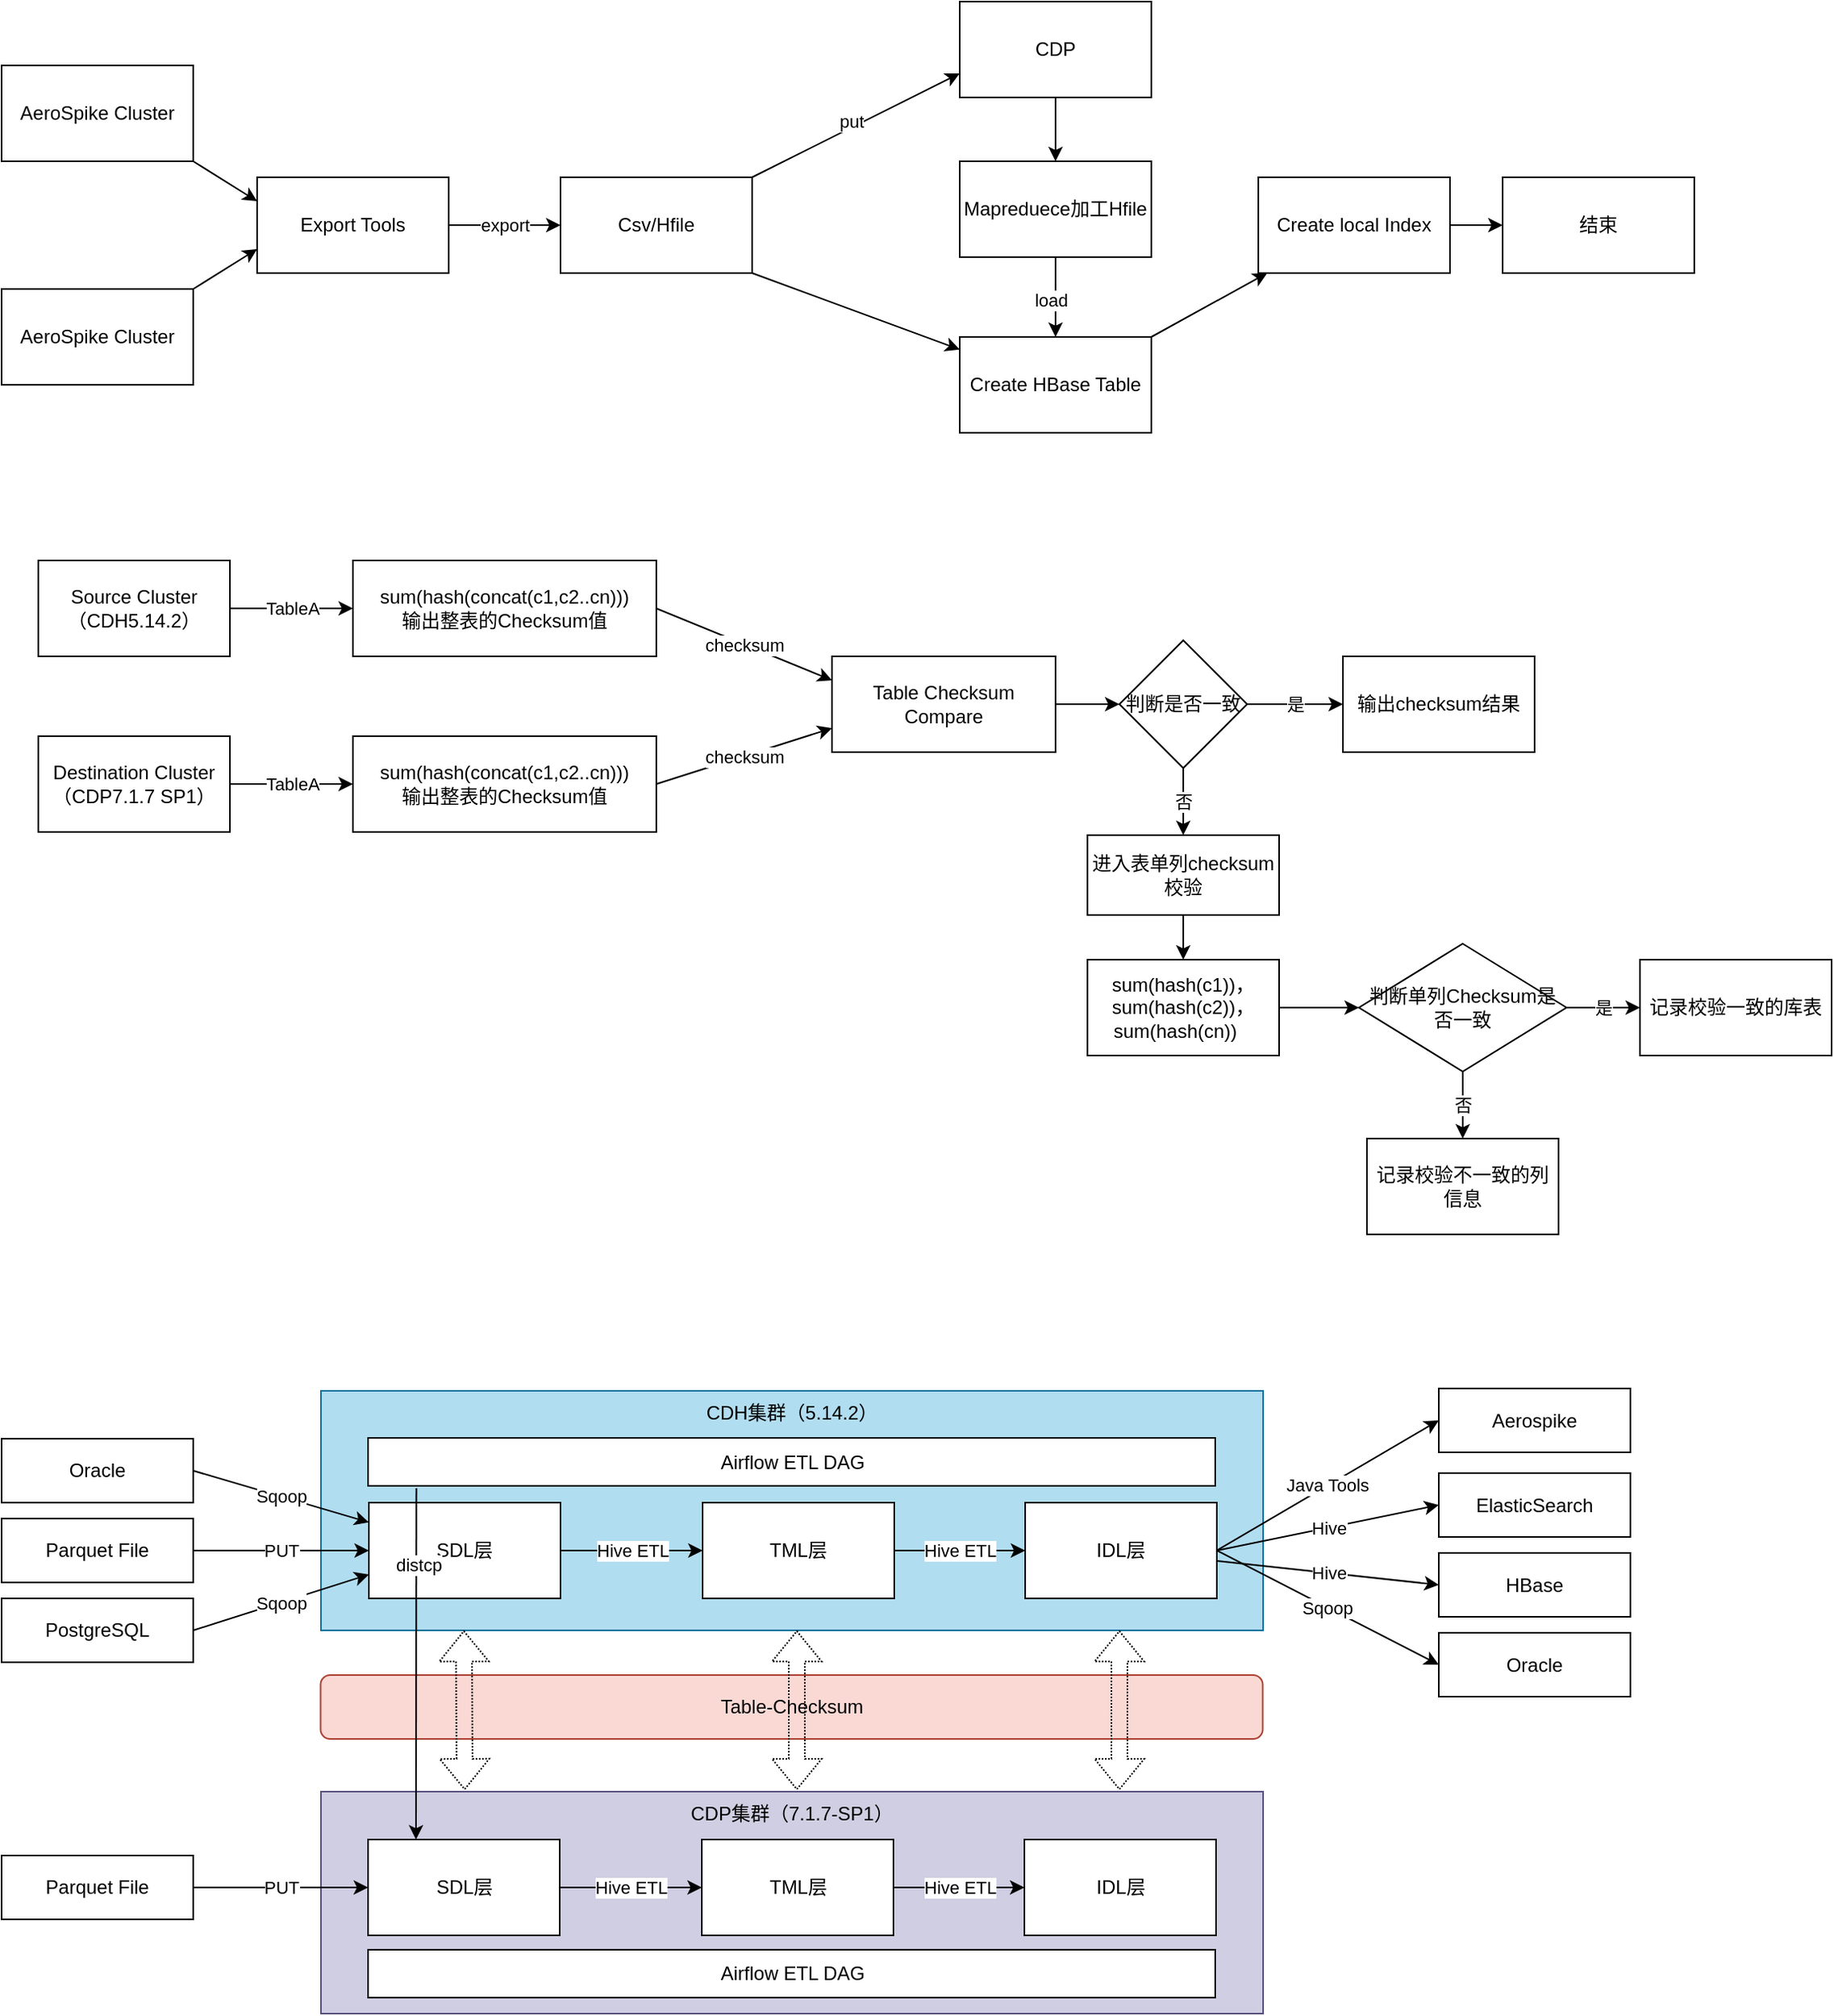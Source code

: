 <mxfile version="20.1.1" type="github">
  <diagram id="20zDZgV9sf-Oyvgb4a60" name="Page-1">
    <mxGraphModel dx="1298" dy="882" grid="1" gridSize="10" guides="1" tooltips="1" connect="1" arrows="1" fold="1" page="1" pageScale="1" pageWidth="827" pageHeight="1169" math="0" shadow="0">
      <root>
        <mxCell id="0" />
        <mxCell id="1" parent="0" />
        <mxCell id="78yN0oEL4DZ1Gsr8O2MP-61" value="Table-Checksum" style="rounded=1;whiteSpace=wrap;html=1;shadow=0;fillColor=#fad9d5;strokeColor=#ae4132;align=center;" vertex="1" parent="1">
          <mxGeometry x="239.75" y="1148" width="590" height="40" as="geometry" />
        </mxCell>
        <mxCell id="78yN0oEL4DZ1Gsr8O2MP-46" value="CDH集群（5.14.2）" style="rounded=0;whiteSpace=wrap;html=1;shadow=0;fillColor=#b1ddf0;strokeColor=#10739e;verticalAlign=top;" vertex="1" parent="1">
          <mxGeometry x="240" y="970" width="590" height="150" as="geometry" />
        </mxCell>
        <mxCell id="YC1pgDmq5oyz4lVh5C-_-7" style="rounded=0;orthogonalLoop=1;jettySize=auto;html=1;entryX=0;entryY=0.25;entryDx=0;entryDy=0;exitX=1;exitY=1;exitDx=0;exitDy=0;" parent="1" source="YC1pgDmq5oyz4lVh5C-_-1" target="YC1pgDmq5oyz4lVh5C-_-2" edge="1">
          <mxGeometry relative="1" as="geometry" />
        </mxCell>
        <mxCell id="YC1pgDmq5oyz4lVh5C-_-1" value="AeroSpike Cluster" style="rounded=0;whiteSpace=wrap;html=1;" parent="1" vertex="1">
          <mxGeometry x="40" y="140" width="120" height="60" as="geometry" />
        </mxCell>
        <mxCell id="YC1pgDmq5oyz4lVh5C-_-9" value="export" style="edgeStyle=none;rounded=0;orthogonalLoop=1;jettySize=auto;html=1;" parent="1" source="YC1pgDmq5oyz4lVh5C-_-2" target="YC1pgDmq5oyz4lVh5C-_-8" edge="1">
          <mxGeometry relative="1" as="geometry" />
        </mxCell>
        <mxCell id="YC1pgDmq5oyz4lVh5C-_-2" value="Export Tools" style="rounded=0;whiteSpace=wrap;html=1;" parent="1" vertex="1">
          <mxGeometry x="200" y="210" width="120" height="60" as="geometry" />
        </mxCell>
        <mxCell id="YC1pgDmq5oyz4lVh5C-_-6" style="rounded=0;orthogonalLoop=1;jettySize=auto;html=1;entryX=0;entryY=0.75;entryDx=0;entryDy=0;exitX=1;exitY=0;exitDx=0;exitDy=0;" parent="1" source="YC1pgDmq5oyz4lVh5C-_-4" target="YC1pgDmq5oyz4lVh5C-_-2" edge="1">
          <mxGeometry relative="1" as="geometry" />
        </mxCell>
        <mxCell id="YC1pgDmq5oyz4lVh5C-_-4" value="AeroSpike Cluster" style="rounded=0;whiteSpace=wrap;html=1;" parent="1" vertex="1">
          <mxGeometry x="40" y="280" width="120" height="60" as="geometry" />
        </mxCell>
        <mxCell id="YC1pgDmq5oyz4lVh5C-_-14" style="edgeStyle=none;rounded=0;orthogonalLoop=1;jettySize=auto;html=1;entryX=0;entryY=0.75;entryDx=0;entryDy=0;exitX=1;exitY=0;exitDx=0;exitDy=0;" parent="1" source="YC1pgDmq5oyz4lVh5C-_-8" target="YC1pgDmq5oyz4lVh5C-_-13" edge="1">
          <mxGeometry relative="1" as="geometry" />
        </mxCell>
        <mxCell id="YC1pgDmq5oyz4lVh5C-_-15" value="put" style="edgeLabel;html=1;align=center;verticalAlign=middle;resizable=0;points=[];" parent="YC1pgDmq5oyz4lVh5C-_-14" vertex="1" connectable="0">
          <mxGeometry x="-0.026" y="5" relative="1" as="geometry">
            <mxPoint y="1" as="offset" />
          </mxGeometry>
        </mxCell>
        <mxCell id="YC1pgDmq5oyz4lVh5C-_-17" value="" style="edgeStyle=none;rounded=0;orthogonalLoop=1;jettySize=auto;html=1;exitX=1;exitY=1;exitDx=0;exitDy=0;" parent="1" source="YC1pgDmq5oyz4lVh5C-_-8" target="YC1pgDmq5oyz4lVh5C-_-16" edge="1">
          <mxGeometry relative="1" as="geometry" />
        </mxCell>
        <mxCell id="YC1pgDmq5oyz4lVh5C-_-8" value="Csv/Hfile" style="rounded=0;whiteSpace=wrap;html=1;" parent="1" vertex="1">
          <mxGeometry x="390" y="210" width="120" height="60" as="geometry" />
        </mxCell>
        <mxCell id="YC1pgDmq5oyz4lVh5C-_-19" value="" style="edgeStyle=none;rounded=0;orthogonalLoop=1;jettySize=auto;html=1;" parent="1" source="YC1pgDmq5oyz4lVh5C-_-13" target="YC1pgDmq5oyz4lVh5C-_-18" edge="1">
          <mxGeometry relative="1" as="geometry" />
        </mxCell>
        <mxCell id="YC1pgDmq5oyz4lVh5C-_-13" value="CDP" style="rounded=0;whiteSpace=wrap;html=1;" parent="1" vertex="1">
          <mxGeometry x="640" y="100" width="120" height="60" as="geometry" />
        </mxCell>
        <mxCell id="YC1pgDmq5oyz4lVh5C-_-23" value="" style="edgeStyle=none;rounded=0;orthogonalLoop=1;jettySize=auto;html=1;exitX=1;exitY=0;exitDx=0;exitDy=0;" parent="1" source="YC1pgDmq5oyz4lVh5C-_-16" target="YC1pgDmq5oyz4lVh5C-_-22" edge="1">
          <mxGeometry relative="1" as="geometry" />
        </mxCell>
        <mxCell id="YC1pgDmq5oyz4lVh5C-_-16" value="Create HBase Table" style="rounded=0;whiteSpace=wrap;html=1;" parent="1" vertex="1">
          <mxGeometry x="640" y="310" width="120" height="60" as="geometry" />
        </mxCell>
        <mxCell id="YC1pgDmq5oyz4lVh5C-_-20" value="" style="edgeStyle=none;rounded=0;orthogonalLoop=1;jettySize=auto;html=1;" parent="1" source="YC1pgDmq5oyz4lVh5C-_-18" target="YC1pgDmq5oyz4lVh5C-_-16" edge="1">
          <mxGeometry relative="1" as="geometry" />
        </mxCell>
        <mxCell id="YC1pgDmq5oyz4lVh5C-_-21" value="load" style="edgeLabel;html=1;align=center;verticalAlign=middle;resizable=0;points=[];" parent="YC1pgDmq5oyz4lVh5C-_-20" vertex="1" connectable="0">
          <mxGeometry x="0.08" y="-3" relative="1" as="geometry">
            <mxPoint as="offset" />
          </mxGeometry>
        </mxCell>
        <mxCell id="YC1pgDmq5oyz4lVh5C-_-18" value="Mapreduece加工Hfile" style="rounded=0;whiteSpace=wrap;html=1;" parent="1" vertex="1">
          <mxGeometry x="640" y="200" width="120" height="60" as="geometry" />
        </mxCell>
        <mxCell id="YC1pgDmq5oyz4lVh5C-_-25" value="" style="edgeStyle=none;rounded=0;orthogonalLoop=1;jettySize=auto;html=1;" parent="1" source="YC1pgDmq5oyz4lVh5C-_-22" target="YC1pgDmq5oyz4lVh5C-_-24" edge="1">
          <mxGeometry relative="1" as="geometry" />
        </mxCell>
        <mxCell id="YC1pgDmq5oyz4lVh5C-_-22" value="Create local Index" style="rounded=0;whiteSpace=wrap;html=1;" parent="1" vertex="1">
          <mxGeometry x="827" y="210" width="120" height="60" as="geometry" />
        </mxCell>
        <mxCell id="YC1pgDmq5oyz4lVh5C-_-24" value="结束" style="rounded=0;whiteSpace=wrap;html=1;" parent="1" vertex="1">
          <mxGeometry x="980" y="210" width="120" height="60" as="geometry" />
        </mxCell>
        <mxCell id="78yN0oEL4DZ1Gsr8O2MP-4" value="TableA" style="edgeStyle=none;rounded=0;orthogonalLoop=1;jettySize=auto;html=1;" edge="1" parent="1" source="78yN0oEL4DZ1Gsr8O2MP-1" target="78yN0oEL4DZ1Gsr8O2MP-3">
          <mxGeometry relative="1" as="geometry" />
        </mxCell>
        <mxCell id="78yN0oEL4DZ1Gsr8O2MP-1" value="Source Cluster&lt;br&gt;（CDH5.14.2）" style="rounded=0;whiteSpace=wrap;html=1;" vertex="1" parent="1">
          <mxGeometry x="63" y="450" width="120" height="60" as="geometry" />
        </mxCell>
        <mxCell id="78yN0oEL4DZ1Gsr8O2MP-6" value="TableA" style="edgeStyle=none;rounded=0;orthogonalLoop=1;jettySize=auto;html=1;" edge="1" parent="1" source="78yN0oEL4DZ1Gsr8O2MP-2" target="78yN0oEL4DZ1Gsr8O2MP-5">
          <mxGeometry relative="1" as="geometry" />
        </mxCell>
        <mxCell id="78yN0oEL4DZ1Gsr8O2MP-2" value="Destination Cluster&lt;br&gt;（CDP7.1.7 SP1）" style="rounded=0;whiteSpace=wrap;html=1;" vertex="1" parent="1">
          <mxGeometry x="63" y="560" width="120" height="60" as="geometry" />
        </mxCell>
        <mxCell id="78yN0oEL4DZ1Gsr8O2MP-9" value="checksum" style="edgeStyle=none;rounded=0;orthogonalLoop=1;jettySize=auto;html=1;exitX=1;exitY=0.5;exitDx=0;exitDy=0;entryX=0;entryY=0.25;entryDx=0;entryDy=0;" edge="1" parent="1" source="78yN0oEL4DZ1Gsr8O2MP-3" target="78yN0oEL4DZ1Gsr8O2MP-8">
          <mxGeometry relative="1" as="geometry" />
        </mxCell>
        <mxCell id="78yN0oEL4DZ1Gsr8O2MP-3" value="sum(hash(concat(c1,c2..cn)))&lt;br&gt;输出整表的Checksum值" style="rounded=0;whiteSpace=wrap;html=1;" vertex="1" parent="1">
          <mxGeometry x="260" y="450" width="190" height="60" as="geometry" />
        </mxCell>
        <mxCell id="78yN0oEL4DZ1Gsr8O2MP-10" value="checksum" style="edgeStyle=none;rounded=0;orthogonalLoop=1;jettySize=auto;html=1;entryX=0;entryY=0.75;entryDx=0;entryDy=0;exitX=1;exitY=0.5;exitDx=0;exitDy=0;" edge="1" parent="1" source="78yN0oEL4DZ1Gsr8O2MP-5" target="78yN0oEL4DZ1Gsr8O2MP-8">
          <mxGeometry relative="1" as="geometry" />
        </mxCell>
        <mxCell id="78yN0oEL4DZ1Gsr8O2MP-5" value="sum(hash(concat(c1,c2..cn)))&lt;br&gt;输出整表的Checksum值" style="rounded=0;whiteSpace=wrap;html=1;" vertex="1" parent="1">
          <mxGeometry x="260" y="560" width="190" height="60" as="geometry" />
        </mxCell>
        <mxCell id="78yN0oEL4DZ1Gsr8O2MP-12" value="" style="edgeStyle=none;rounded=0;orthogonalLoop=1;jettySize=auto;html=1;" edge="1" parent="1" source="78yN0oEL4DZ1Gsr8O2MP-8" target="78yN0oEL4DZ1Gsr8O2MP-11">
          <mxGeometry relative="1" as="geometry" />
        </mxCell>
        <mxCell id="78yN0oEL4DZ1Gsr8O2MP-8" value="Table Checksum Compare" style="whiteSpace=wrap;html=1;rounded=0;" vertex="1" parent="1">
          <mxGeometry x="560" y="510" width="140" height="60" as="geometry" />
        </mxCell>
        <mxCell id="78yN0oEL4DZ1Gsr8O2MP-14" value="是" style="edgeStyle=none;rounded=0;orthogonalLoop=1;jettySize=auto;html=1;" edge="1" parent="1" source="78yN0oEL4DZ1Gsr8O2MP-11" target="78yN0oEL4DZ1Gsr8O2MP-13">
          <mxGeometry relative="1" as="geometry" />
        </mxCell>
        <mxCell id="78yN0oEL4DZ1Gsr8O2MP-16" value="否" style="edgeStyle=none;rounded=0;orthogonalLoop=1;jettySize=auto;html=1;" edge="1" parent="1" source="78yN0oEL4DZ1Gsr8O2MP-11" target="78yN0oEL4DZ1Gsr8O2MP-15">
          <mxGeometry relative="1" as="geometry" />
        </mxCell>
        <mxCell id="78yN0oEL4DZ1Gsr8O2MP-11" value="判断是否一致" style="rhombus;whiteSpace=wrap;html=1;rounded=0;" vertex="1" parent="1">
          <mxGeometry x="740" y="500" width="80" height="80" as="geometry" />
        </mxCell>
        <mxCell id="78yN0oEL4DZ1Gsr8O2MP-13" value="输出checksum结果" style="whiteSpace=wrap;html=1;rounded=0;" vertex="1" parent="1">
          <mxGeometry x="880" y="510" width="120" height="60" as="geometry" />
        </mxCell>
        <mxCell id="78yN0oEL4DZ1Gsr8O2MP-20" value="" style="edgeStyle=none;rounded=0;orthogonalLoop=1;jettySize=auto;html=1;" edge="1" parent="1" source="78yN0oEL4DZ1Gsr8O2MP-15" target="78yN0oEL4DZ1Gsr8O2MP-19">
          <mxGeometry relative="1" as="geometry" />
        </mxCell>
        <mxCell id="78yN0oEL4DZ1Gsr8O2MP-15" value="进入表单列checksum校验" style="whiteSpace=wrap;html=1;rounded=0;" vertex="1" parent="1">
          <mxGeometry x="720" y="622" width="120" height="50" as="geometry" />
        </mxCell>
        <mxCell id="78yN0oEL4DZ1Gsr8O2MP-22" value="" style="edgeStyle=none;rounded=0;orthogonalLoop=1;jettySize=auto;html=1;" edge="1" parent="1" source="78yN0oEL4DZ1Gsr8O2MP-19" target="78yN0oEL4DZ1Gsr8O2MP-21">
          <mxGeometry relative="1" as="geometry" />
        </mxCell>
        <mxCell id="78yN0oEL4DZ1Gsr8O2MP-19" value="sum(hash(c1))，sum(hash(c2))，sum(hash(cn))&amp;nbsp; &amp;nbsp;" style="whiteSpace=wrap;html=1;rounded=0;" vertex="1" parent="1">
          <mxGeometry x="720" y="700" width="120" height="60" as="geometry" />
        </mxCell>
        <mxCell id="78yN0oEL4DZ1Gsr8O2MP-24" value="是" style="edgeStyle=none;rounded=0;orthogonalLoop=1;jettySize=auto;html=1;" edge="1" parent="1" source="78yN0oEL4DZ1Gsr8O2MP-21" target="78yN0oEL4DZ1Gsr8O2MP-23">
          <mxGeometry relative="1" as="geometry" />
        </mxCell>
        <mxCell id="78yN0oEL4DZ1Gsr8O2MP-26" value="否" style="edgeStyle=none;rounded=0;orthogonalLoop=1;jettySize=auto;html=1;" edge="1" parent="1" source="78yN0oEL4DZ1Gsr8O2MP-21" target="78yN0oEL4DZ1Gsr8O2MP-25">
          <mxGeometry relative="1" as="geometry" />
        </mxCell>
        <mxCell id="78yN0oEL4DZ1Gsr8O2MP-21" value="判断单列Checksum是否一致" style="rhombus;whiteSpace=wrap;html=1;rounded=0;" vertex="1" parent="1">
          <mxGeometry x="890" y="690" width="130" height="80" as="geometry" />
        </mxCell>
        <mxCell id="78yN0oEL4DZ1Gsr8O2MP-23" value="记录校验一致的库表" style="whiteSpace=wrap;html=1;rounded=0;" vertex="1" parent="1">
          <mxGeometry x="1066" y="700" width="120" height="60" as="geometry" />
        </mxCell>
        <mxCell id="78yN0oEL4DZ1Gsr8O2MP-25" value="记录校验不一致的列信息" style="whiteSpace=wrap;html=1;rounded=0;" vertex="1" parent="1">
          <mxGeometry x="895" y="812" width="120" height="60" as="geometry" />
        </mxCell>
        <mxCell id="78yN0oEL4DZ1Gsr8O2MP-31" value="Sqoop" style="edgeStyle=none;rounded=0;orthogonalLoop=1;jettySize=auto;html=1;exitX=1;exitY=0.5;exitDx=0;exitDy=0;" edge="1" parent="1" source="78yN0oEL4DZ1Gsr8O2MP-27" target="78yN0oEL4DZ1Gsr8O2MP-30">
          <mxGeometry relative="1" as="geometry" />
        </mxCell>
        <mxCell id="78yN0oEL4DZ1Gsr8O2MP-27" value="Oracle" style="rounded=0;whiteSpace=wrap;html=1;" vertex="1" parent="1">
          <mxGeometry x="40" y="1000" width="120" height="40" as="geometry" />
        </mxCell>
        <mxCell id="78yN0oEL4DZ1Gsr8O2MP-32" value="PUT" style="edgeStyle=none;rounded=0;orthogonalLoop=1;jettySize=auto;html=1;entryX=0;entryY=0.5;entryDx=0;entryDy=0;exitX=1;exitY=0.5;exitDx=0;exitDy=0;" edge="1" parent="1" source="78yN0oEL4DZ1Gsr8O2MP-28" target="78yN0oEL4DZ1Gsr8O2MP-30">
          <mxGeometry relative="1" as="geometry">
            <mxPoint x="150" y="1070" as="sourcePoint" />
          </mxGeometry>
        </mxCell>
        <mxCell id="78yN0oEL4DZ1Gsr8O2MP-28" value="Parquet File" style="rounded=0;whiteSpace=wrap;html=1;" vertex="1" parent="1">
          <mxGeometry x="40" y="1050" width="120" height="40" as="geometry" />
        </mxCell>
        <mxCell id="78yN0oEL4DZ1Gsr8O2MP-33" value="Sqoop" style="edgeStyle=none;rounded=0;orthogonalLoop=1;jettySize=auto;html=1;entryX=0;entryY=0.75;entryDx=0;entryDy=0;" edge="1" parent="1" target="78yN0oEL4DZ1Gsr8O2MP-30">
          <mxGeometry relative="1" as="geometry">
            <mxPoint x="160" y="1120" as="sourcePoint" />
          </mxGeometry>
        </mxCell>
        <mxCell id="78yN0oEL4DZ1Gsr8O2MP-29" value="PostgreSQL" style="rounded=0;whiteSpace=wrap;html=1;" vertex="1" parent="1">
          <mxGeometry x="40" y="1100" width="120" height="40" as="geometry" />
        </mxCell>
        <mxCell id="78yN0oEL4DZ1Gsr8O2MP-35" value="Hive ETL" style="edgeStyle=none;rounded=0;orthogonalLoop=1;jettySize=auto;html=1;" edge="1" parent="1" source="78yN0oEL4DZ1Gsr8O2MP-30" target="78yN0oEL4DZ1Gsr8O2MP-34">
          <mxGeometry relative="1" as="geometry" />
        </mxCell>
        <mxCell id="78yN0oEL4DZ1Gsr8O2MP-30" value="SDL层" style="rounded=0;whiteSpace=wrap;html=1;" vertex="1" parent="1">
          <mxGeometry x="270" y="1040" width="120" height="60" as="geometry" />
        </mxCell>
        <mxCell id="78yN0oEL4DZ1Gsr8O2MP-37" value="Hive ETL" style="edgeStyle=none;rounded=0;orthogonalLoop=1;jettySize=auto;html=1;" edge="1" parent="1" source="78yN0oEL4DZ1Gsr8O2MP-34" target="78yN0oEL4DZ1Gsr8O2MP-36">
          <mxGeometry relative="1" as="geometry" />
        </mxCell>
        <mxCell id="78yN0oEL4DZ1Gsr8O2MP-34" value="TML层" style="rounded=0;whiteSpace=wrap;html=1;" vertex="1" parent="1">
          <mxGeometry x="479" y="1040" width="120" height="60" as="geometry" />
        </mxCell>
        <mxCell id="78yN0oEL4DZ1Gsr8O2MP-42" value="Java Tools" style="edgeStyle=none;rounded=0;orthogonalLoop=1;jettySize=auto;html=1;entryX=0;entryY=0.5;entryDx=0;entryDy=0;exitX=1;exitY=0.5;exitDx=0;exitDy=0;" edge="1" parent="1" source="78yN0oEL4DZ1Gsr8O2MP-36" target="78yN0oEL4DZ1Gsr8O2MP-40">
          <mxGeometry relative="1" as="geometry" />
        </mxCell>
        <mxCell id="78yN0oEL4DZ1Gsr8O2MP-43" value="Hive" style="edgeStyle=none;rounded=0;orthogonalLoop=1;jettySize=auto;html=1;entryX=0;entryY=0.5;entryDx=0;entryDy=0;exitX=1;exitY=0.5;exitDx=0;exitDy=0;" edge="1" parent="1" source="78yN0oEL4DZ1Gsr8O2MP-36" target="78yN0oEL4DZ1Gsr8O2MP-38">
          <mxGeometry relative="1" as="geometry" />
        </mxCell>
        <mxCell id="78yN0oEL4DZ1Gsr8O2MP-44" value="Hive" style="edgeStyle=none;rounded=0;orthogonalLoop=1;jettySize=auto;html=1;entryX=0;entryY=0.5;entryDx=0;entryDy=0;" edge="1" parent="1" source="78yN0oEL4DZ1Gsr8O2MP-36" target="78yN0oEL4DZ1Gsr8O2MP-39">
          <mxGeometry relative="1" as="geometry" />
        </mxCell>
        <mxCell id="78yN0oEL4DZ1Gsr8O2MP-45" value="Sqoop" style="edgeStyle=none;rounded=0;orthogonalLoop=1;jettySize=auto;html=1;entryX=0;entryY=0.5;entryDx=0;entryDy=0;exitX=1;exitY=0.5;exitDx=0;exitDy=0;" edge="1" parent="1" source="78yN0oEL4DZ1Gsr8O2MP-36" target="78yN0oEL4DZ1Gsr8O2MP-41">
          <mxGeometry relative="1" as="geometry" />
        </mxCell>
        <mxCell id="78yN0oEL4DZ1Gsr8O2MP-36" value="IDL层" style="rounded=0;whiteSpace=wrap;html=1;" vertex="1" parent="1">
          <mxGeometry x="681" y="1040" width="120" height="60" as="geometry" />
        </mxCell>
        <mxCell id="78yN0oEL4DZ1Gsr8O2MP-38" value="ElasticSearch" style="rounded=0;whiteSpace=wrap;html=1;" vertex="1" parent="1">
          <mxGeometry x="940" y="1021.5" width="120" height="40" as="geometry" />
        </mxCell>
        <mxCell id="78yN0oEL4DZ1Gsr8O2MP-39" value="HBase" style="rounded=0;whiteSpace=wrap;html=1;" vertex="1" parent="1">
          <mxGeometry x="940" y="1071.5" width="120" height="40" as="geometry" />
        </mxCell>
        <mxCell id="78yN0oEL4DZ1Gsr8O2MP-40" value="Aerospike" style="rounded=0;whiteSpace=wrap;html=1;" vertex="1" parent="1">
          <mxGeometry x="940" y="968.5" width="120" height="40" as="geometry" />
        </mxCell>
        <mxCell id="78yN0oEL4DZ1Gsr8O2MP-41" value="Oracle" style="rounded=0;whiteSpace=wrap;html=1;" vertex="1" parent="1">
          <mxGeometry x="940" y="1121.5" width="120" height="40" as="geometry" />
        </mxCell>
        <mxCell id="78yN0oEL4DZ1Gsr8O2MP-47" value="CDP集群（7.1.7-SP1）" style="rounded=0;whiteSpace=wrap;html=1;shadow=0;fillColor=#d0cee2;strokeColor=#56517e;verticalAlign=top;" vertex="1" parent="1">
          <mxGeometry x="240" y="1221" width="590" height="139" as="geometry" />
        </mxCell>
        <mxCell id="78yN0oEL4DZ1Gsr8O2MP-51" value="Hive ETL" style="edgeStyle=none;rounded=0;orthogonalLoop=1;jettySize=auto;html=1;exitX=1;exitY=0.5;exitDx=0;exitDy=0;entryX=0;entryY=0.5;entryDx=0;entryDy=0;" edge="1" parent="1" source="78yN0oEL4DZ1Gsr8O2MP-48" target="78yN0oEL4DZ1Gsr8O2MP-49">
          <mxGeometry relative="1" as="geometry">
            <mxPoint x="470" y="1281" as="targetPoint" />
          </mxGeometry>
        </mxCell>
        <mxCell id="78yN0oEL4DZ1Gsr8O2MP-48" value="SDL层" style="rounded=0;whiteSpace=wrap;html=1;" vertex="1" parent="1">
          <mxGeometry x="269.5" y="1251" width="120" height="60" as="geometry" />
        </mxCell>
        <mxCell id="78yN0oEL4DZ1Gsr8O2MP-52" value="Hive ETL" style="edgeStyle=none;rounded=0;orthogonalLoop=1;jettySize=auto;html=1;entryX=0;entryY=0.5;entryDx=0;entryDy=0;exitX=1;exitY=0.5;exitDx=0;exitDy=0;" edge="1" parent="1" source="78yN0oEL4DZ1Gsr8O2MP-49" target="78yN0oEL4DZ1Gsr8O2MP-50">
          <mxGeometry relative="1" as="geometry">
            <mxPoint x="600" y="1291" as="sourcePoint" />
          </mxGeometry>
        </mxCell>
        <mxCell id="78yN0oEL4DZ1Gsr8O2MP-49" value="TML层" style="rounded=0;whiteSpace=wrap;html=1;" vertex="1" parent="1">
          <mxGeometry x="478.5" y="1251" width="120" height="60" as="geometry" />
        </mxCell>
        <mxCell id="78yN0oEL4DZ1Gsr8O2MP-50" value="IDL层" style="rounded=0;whiteSpace=wrap;html=1;" vertex="1" parent="1">
          <mxGeometry x="680.5" y="1251" width="120" height="60" as="geometry" />
        </mxCell>
        <mxCell id="78yN0oEL4DZ1Gsr8O2MP-53" value="" style="edgeStyle=none;rounded=0;orthogonalLoop=1;jettySize=auto;html=1;exitX=0.057;exitY=1.05;exitDx=0;exitDy=0;exitPerimeter=0;entryX=0.25;entryY=0;entryDx=0;entryDy=0;" edge="1" parent="1" source="78yN0oEL4DZ1Gsr8O2MP-59" target="78yN0oEL4DZ1Gsr8O2MP-48">
          <mxGeometry relative="1" as="geometry">
            <mxPoint x="330" y="1270" as="targetPoint" />
          </mxGeometry>
        </mxCell>
        <mxCell id="78yN0oEL4DZ1Gsr8O2MP-70" value="distcp" style="edgeLabel;html=1;align=center;verticalAlign=middle;resizable=0;points=[];" vertex="1" connectable="0" parent="78yN0oEL4DZ1Gsr8O2MP-53">
          <mxGeometry x="-0.567" y="1" relative="1" as="geometry">
            <mxPoint as="offset" />
          </mxGeometry>
        </mxCell>
        <mxCell id="78yN0oEL4DZ1Gsr8O2MP-57" value="PUT" style="edgeStyle=none;rounded=0;orthogonalLoop=1;jettySize=auto;html=1;entryX=0;entryY=0.5;entryDx=0;entryDy=0;" edge="1" parent="1" source="78yN0oEL4DZ1Gsr8O2MP-56" target="78yN0oEL4DZ1Gsr8O2MP-48">
          <mxGeometry relative="1" as="geometry" />
        </mxCell>
        <mxCell id="78yN0oEL4DZ1Gsr8O2MP-56" value="Parquet File" style="rounded=0;whiteSpace=wrap;html=1;" vertex="1" parent="1">
          <mxGeometry x="40" y="1261" width="120" height="40" as="geometry" />
        </mxCell>
        <mxCell id="78yN0oEL4DZ1Gsr8O2MP-59" value="Airflow ETL DAG" style="rounded=0;whiteSpace=wrap;html=1;shadow=0;" vertex="1" parent="1">
          <mxGeometry x="269.5" y="999.5" width="530.5" height="30" as="geometry" />
        </mxCell>
        <mxCell id="78yN0oEL4DZ1Gsr8O2MP-60" value="Airflow ETL DAG" style="rounded=0;whiteSpace=wrap;html=1;shadow=0;" vertex="1" parent="1">
          <mxGeometry x="269.5" y="1320" width="530.5" height="30" as="geometry" />
        </mxCell>
        <mxCell id="78yN0oEL4DZ1Gsr8O2MP-66" value="" style="shape=flexArrow;endArrow=classic;startArrow=classic;html=1;rounded=0;dashed=1;dashPattern=1 1;" edge="1" parent="1">
          <mxGeometry width="100" height="100" relative="1" as="geometry">
            <mxPoint x="740" y="1220" as="sourcePoint" />
            <mxPoint x="740" y="1120" as="targetPoint" />
          </mxGeometry>
        </mxCell>
        <mxCell id="78yN0oEL4DZ1Gsr8O2MP-68" value="" style="shape=flexArrow;endArrow=classic;startArrow=classic;html=1;rounded=0;dashed=1;dashPattern=1 1;" edge="1" parent="1">
          <mxGeometry width="100" height="100" relative="1" as="geometry">
            <mxPoint x="538" y="1220" as="sourcePoint" />
            <mxPoint x="538" y="1120" as="targetPoint" />
          </mxGeometry>
        </mxCell>
        <mxCell id="78yN0oEL4DZ1Gsr8O2MP-69" value="" style="shape=flexArrow;endArrow=classic;startArrow=classic;html=1;rounded=0;dashed=1;dashPattern=1 1;" edge="1" parent="1">
          <mxGeometry width="100" height="100" relative="1" as="geometry">
            <mxPoint x="330" y="1220" as="sourcePoint" />
            <mxPoint x="329.5" y="1120" as="targetPoint" />
          </mxGeometry>
        </mxCell>
      </root>
    </mxGraphModel>
  </diagram>
</mxfile>
